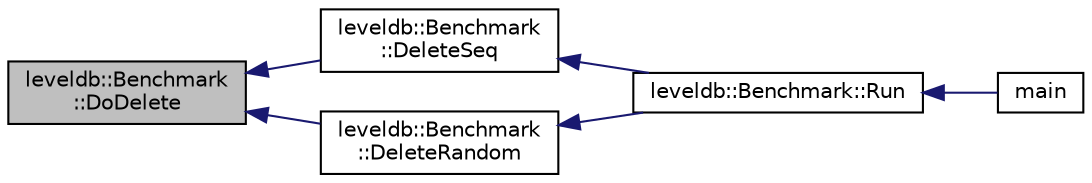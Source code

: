 digraph "leveldb::Benchmark::DoDelete"
{
  edge [fontname="Helvetica",fontsize="10",labelfontname="Helvetica",labelfontsize="10"];
  node [fontname="Helvetica",fontsize="10",shape=record];
  rankdir="LR";
  Node1 [label="leveldb::Benchmark\l::DoDelete",height=0.2,width=0.4,color="black", fillcolor="grey75", style="filled" fontcolor="black"];
  Node1 -> Node2 [dir="back",color="midnightblue",fontsize="10",style="solid"];
  Node2 [label="leveldb::Benchmark\l::DeleteSeq",height=0.2,width=0.4,color="black", fillcolor="white", style="filled",URL="$classleveldb_1_1_benchmark.html#a56edb0a3157cbc6c4d53b7c2bba7500d"];
  Node2 -> Node3 [dir="back",color="midnightblue",fontsize="10",style="solid"];
  Node3 [label="leveldb::Benchmark::Run",height=0.2,width=0.4,color="black", fillcolor="white", style="filled",URL="$classleveldb_1_1_benchmark.html#a2f262afa0c7d10fcf531fe9657fba490"];
  Node3 -> Node4 [dir="back",color="midnightblue",fontsize="10",style="solid"];
  Node4 [label="main",height=0.2,width=0.4,color="black", fillcolor="white", style="filled",URL="$db__bench_8cc.html#a3c04138a5bfe5d72780bb7e82a18e627"];
  Node1 -> Node5 [dir="back",color="midnightblue",fontsize="10",style="solid"];
  Node5 [label="leveldb::Benchmark\l::DeleteRandom",height=0.2,width=0.4,color="black", fillcolor="white", style="filled",URL="$classleveldb_1_1_benchmark.html#a3c8a9018862c652e48830cdb38269060"];
  Node5 -> Node3 [dir="back",color="midnightblue",fontsize="10",style="solid"];
}
